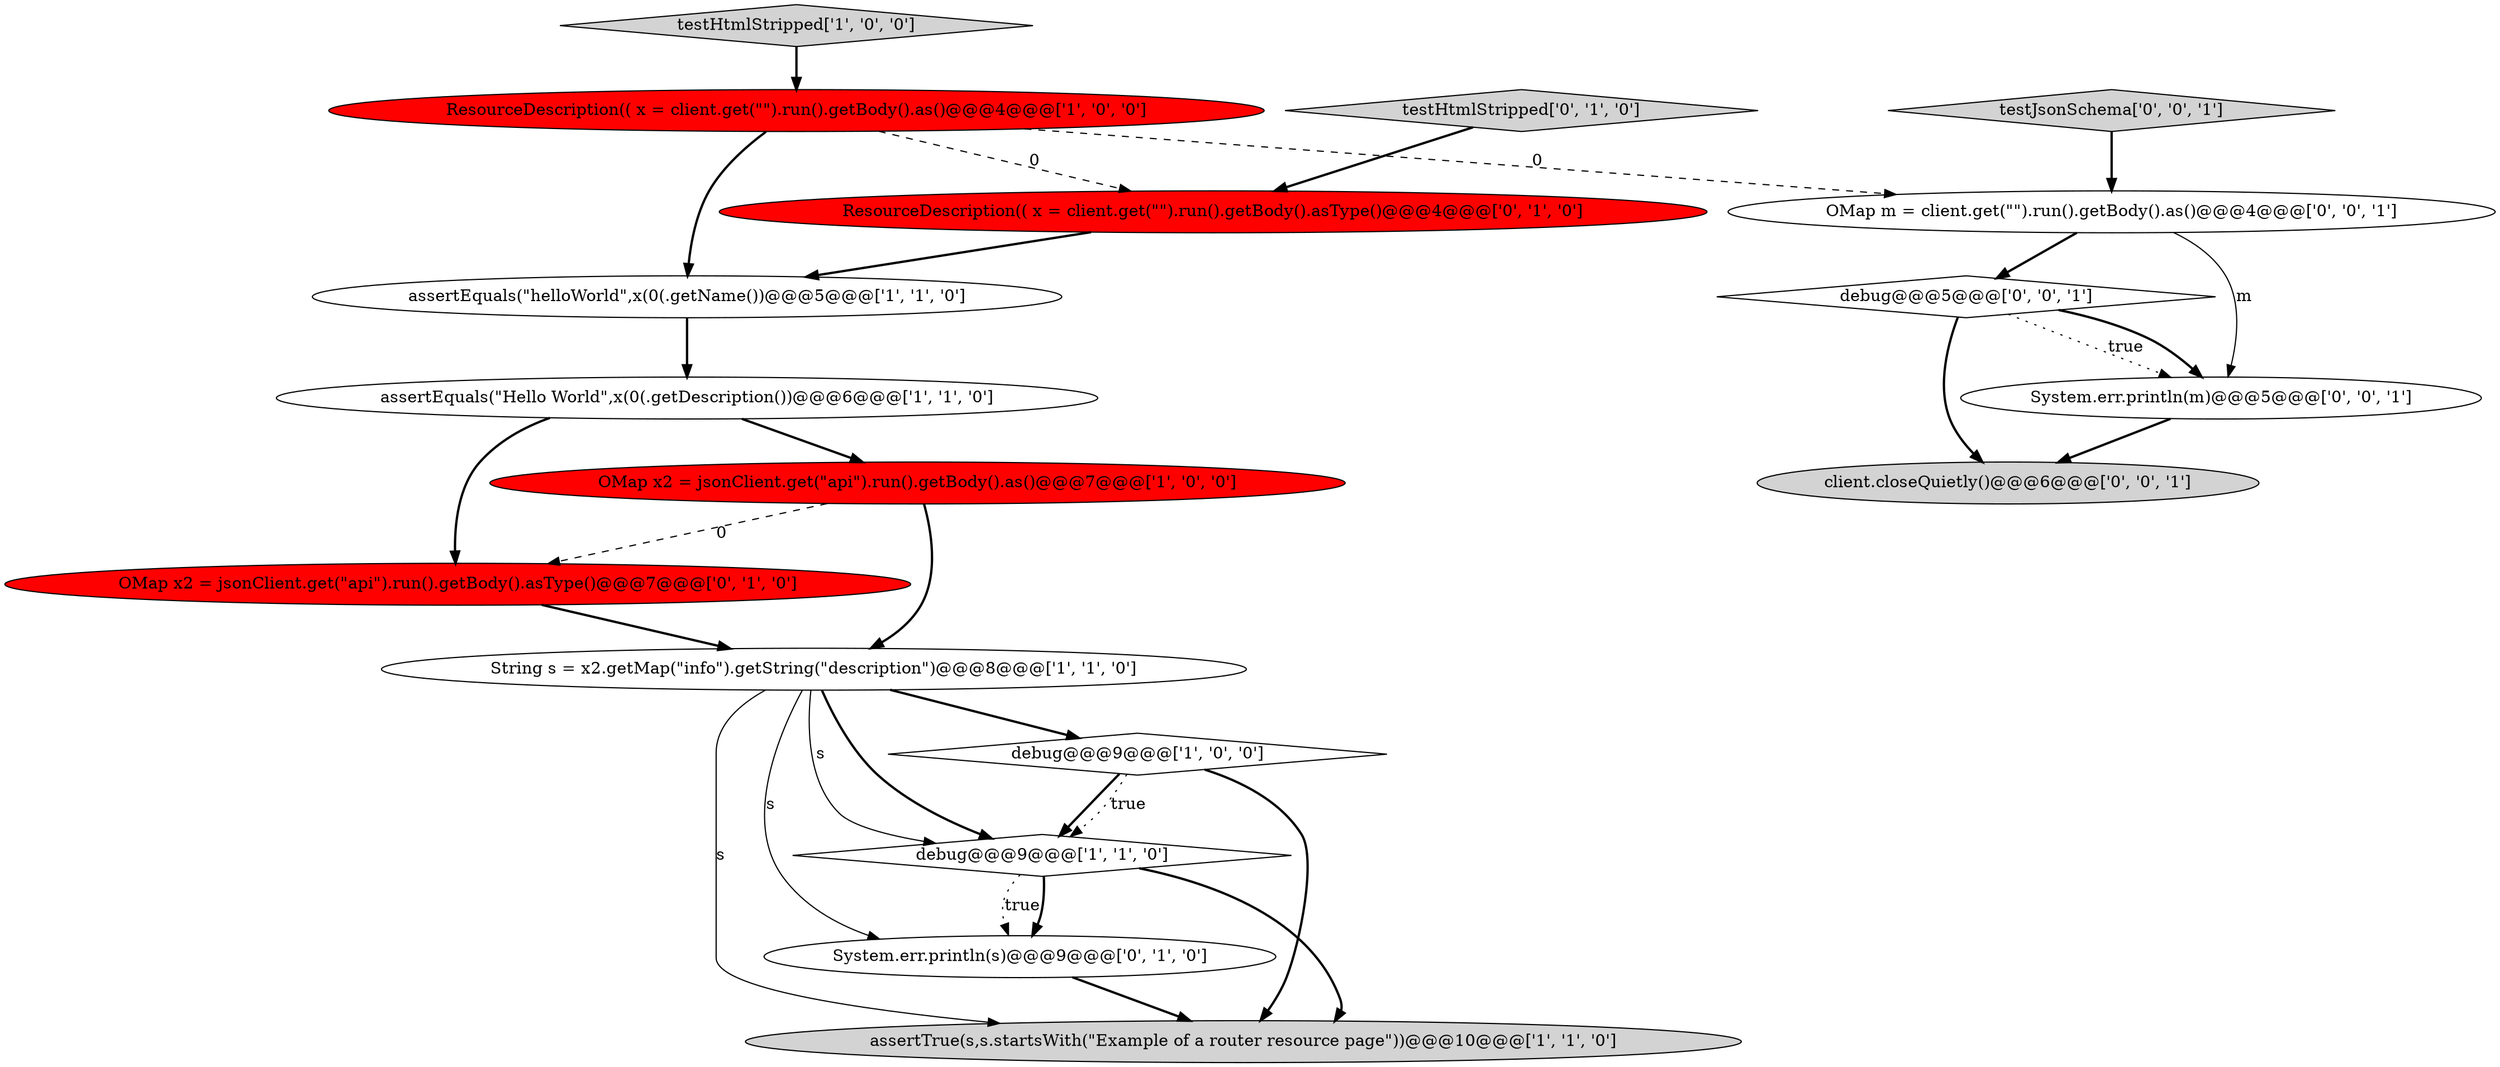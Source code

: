 digraph {
4 [style = filled, label = "String s = x2.getMap(\"info\").getString(\"description\")@@@8@@@['1', '1', '0']", fillcolor = white, shape = ellipse image = "AAA0AAABBB1BBB"];
2 [style = filled, label = "ResourceDescription(( x = client.get(\"\").run().getBody().as()@@@4@@@['1', '0', '0']", fillcolor = red, shape = ellipse image = "AAA1AAABBB1BBB"];
11 [style = filled, label = "System.err.println(s)@@@9@@@['0', '1', '0']", fillcolor = white, shape = ellipse image = "AAA0AAABBB2BBB"];
15 [style = filled, label = "testJsonSchema['0', '0', '1']", fillcolor = lightgray, shape = diamond image = "AAA0AAABBB3BBB"];
13 [style = filled, label = "debug@@@5@@@['0', '0', '1']", fillcolor = white, shape = diamond image = "AAA0AAABBB3BBB"];
16 [style = filled, label = "client.closeQuietly()@@@6@@@['0', '0', '1']", fillcolor = lightgray, shape = ellipse image = "AAA0AAABBB3BBB"];
7 [style = filled, label = "assertEquals(\"helloWorld\",x(0(.getName())@@@5@@@['1', '1', '0']", fillcolor = white, shape = ellipse image = "AAA0AAABBB1BBB"];
10 [style = filled, label = "OMap x2 = jsonClient.get(\"api\").run().getBody().asType()@@@7@@@['0', '1', '0']", fillcolor = red, shape = ellipse image = "AAA1AAABBB2BBB"];
6 [style = filled, label = "assertTrue(s,s.startsWith(\"Example of a router resource page\"))@@@10@@@['1', '1', '0']", fillcolor = lightgray, shape = ellipse image = "AAA0AAABBB1BBB"];
14 [style = filled, label = "System.err.println(m)@@@5@@@['0', '0', '1']", fillcolor = white, shape = ellipse image = "AAA0AAABBB3BBB"];
3 [style = filled, label = "assertEquals(\"Hello World\",x(0(.getDescription())@@@6@@@['1', '1', '0']", fillcolor = white, shape = ellipse image = "AAA0AAABBB1BBB"];
1 [style = filled, label = "debug@@@9@@@['1', '0', '0']", fillcolor = white, shape = diamond image = "AAA0AAABBB1BBB"];
5 [style = filled, label = "debug@@@9@@@['1', '1', '0']", fillcolor = white, shape = diamond image = "AAA0AAABBB1BBB"];
12 [style = filled, label = "ResourceDescription(( x = client.get(\"\").run().getBody().asType()@@@4@@@['0', '1', '0']", fillcolor = red, shape = ellipse image = "AAA1AAABBB2BBB"];
8 [style = filled, label = "OMap x2 = jsonClient.get(\"api\").run().getBody().as()@@@7@@@['1', '0', '0']", fillcolor = red, shape = ellipse image = "AAA1AAABBB1BBB"];
0 [style = filled, label = "testHtmlStripped['1', '0', '0']", fillcolor = lightgray, shape = diamond image = "AAA0AAABBB1BBB"];
9 [style = filled, label = "testHtmlStripped['0', '1', '0']", fillcolor = lightgray, shape = diamond image = "AAA0AAABBB2BBB"];
17 [style = filled, label = "OMap m = client.get(\"\").run().getBody().as()@@@4@@@['0', '0', '1']", fillcolor = white, shape = ellipse image = "AAA0AAABBB3BBB"];
1->5 [style = bold, label=""];
14->16 [style = bold, label=""];
4->5 [style = solid, label="s"];
8->10 [style = dashed, label="0"];
11->6 [style = bold, label=""];
0->2 [style = bold, label=""];
2->17 [style = dashed, label="0"];
13->16 [style = bold, label=""];
12->7 [style = bold, label=""];
7->3 [style = bold, label=""];
3->10 [style = bold, label=""];
4->6 [style = solid, label="s"];
2->12 [style = dashed, label="0"];
15->17 [style = bold, label=""];
5->11 [style = dotted, label="true"];
1->6 [style = bold, label=""];
5->6 [style = bold, label=""];
3->8 [style = bold, label=""];
4->11 [style = solid, label="s"];
10->4 [style = bold, label=""];
4->1 [style = bold, label=""];
5->11 [style = bold, label=""];
9->12 [style = bold, label=""];
17->13 [style = bold, label=""];
8->4 [style = bold, label=""];
2->7 [style = bold, label=""];
13->14 [style = dotted, label="true"];
4->5 [style = bold, label=""];
13->14 [style = bold, label=""];
1->5 [style = dotted, label="true"];
17->14 [style = solid, label="m"];
}

